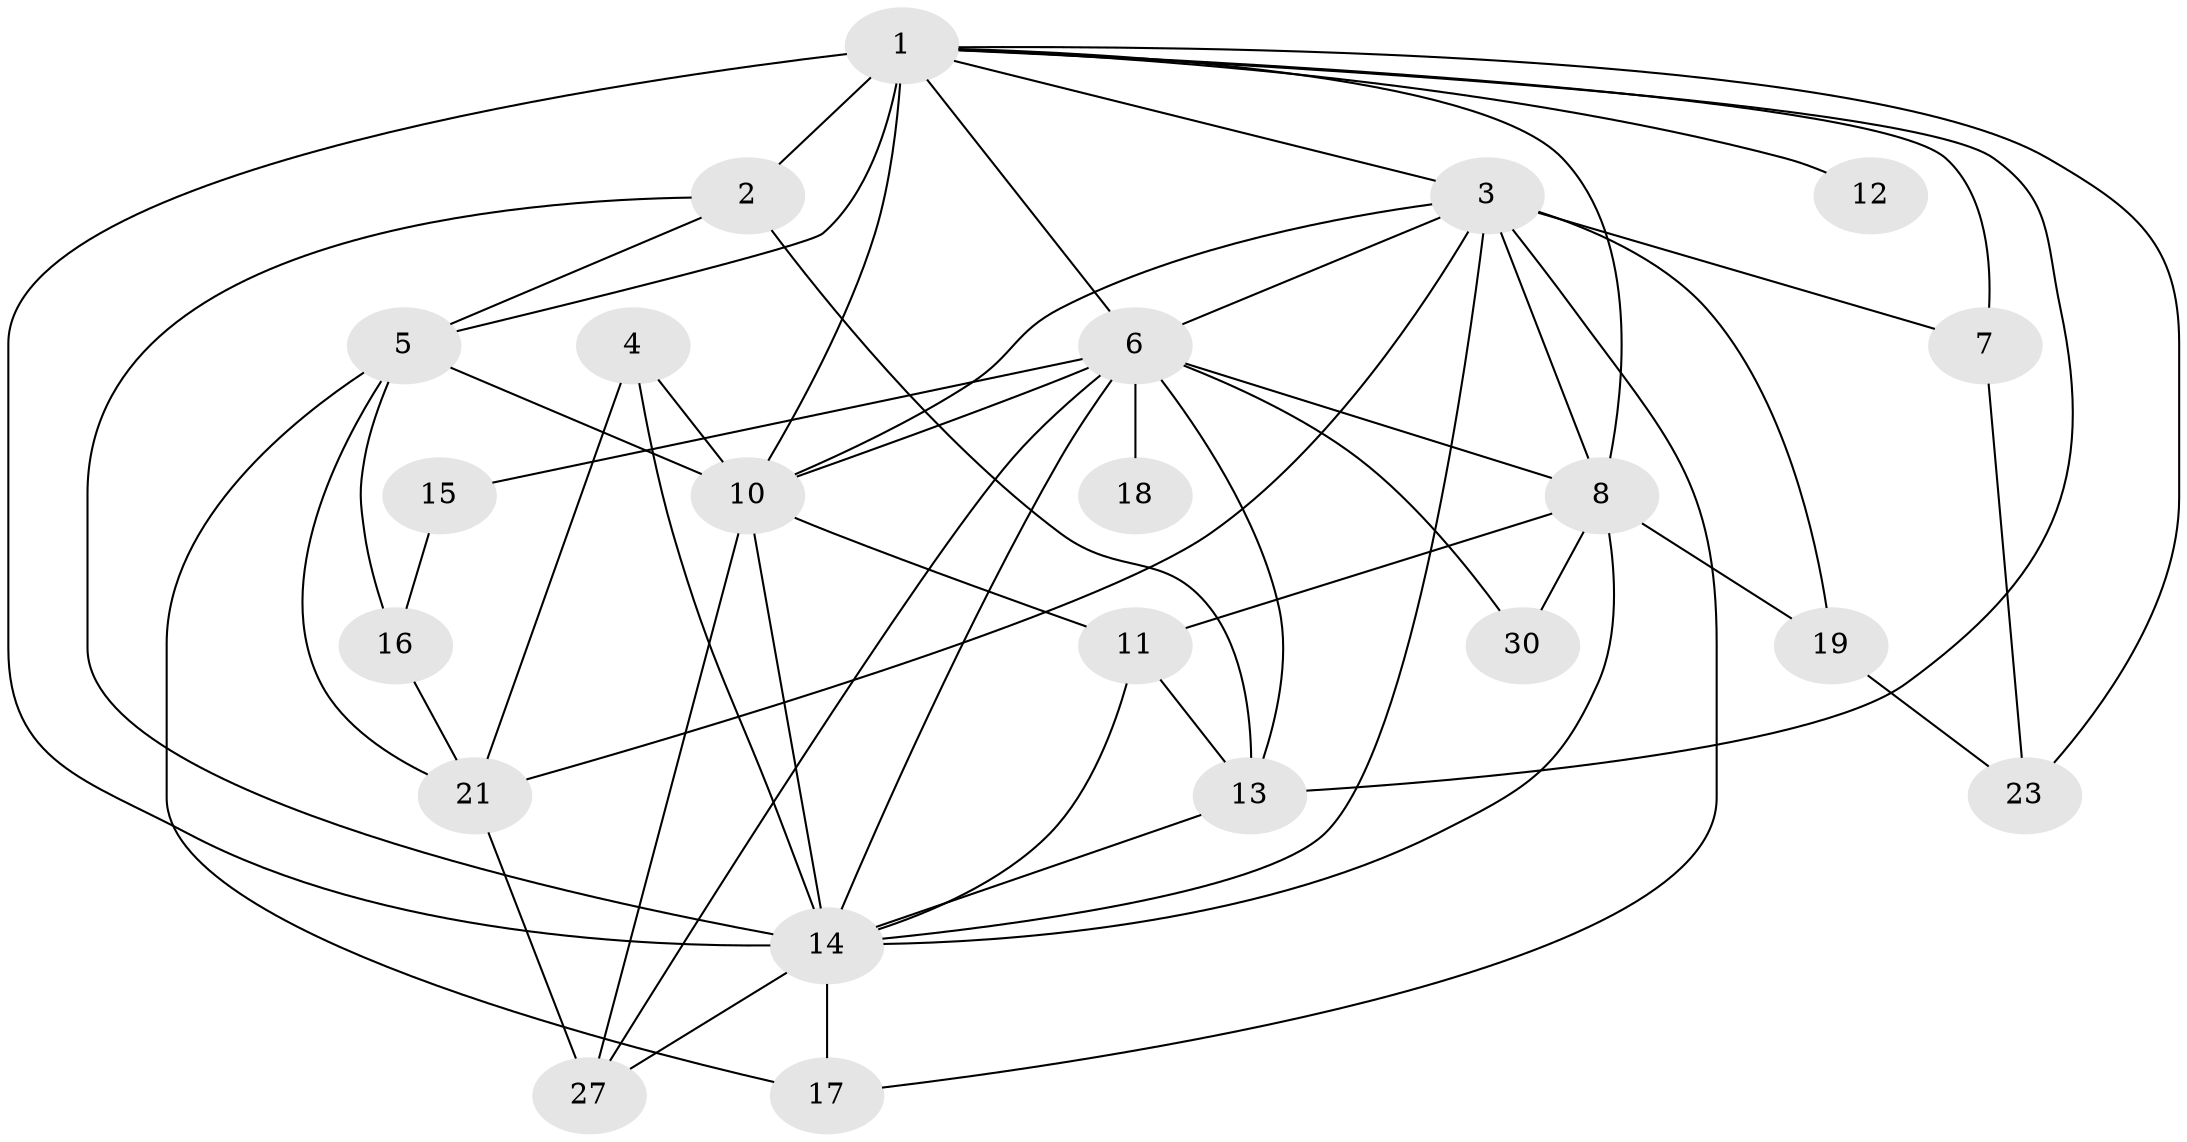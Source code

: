 // original degree distribution, {5: 0.09090909090909091, 2: 0.25252525252525254, 4: 0.09090909090909091, 3: 0.1919191919191919, 1: 0.2222222222222222, 7: 0.030303030303030304, 8: 0.010101010101010102, 6: 0.050505050505050504, 0: 0.050505050505050504, 9: 0.010101010101010102}
// Generated by graph-tools (version 1.1) at 2025/48/03/04/25 22:48:19]
// undirected, 22 vertices, 54 edges
graph export_dot {
  node [color=gray90,style=filled];
  1;
  2;
  3;
  4;
  5;
  6;
  7;
  8;
  10;
  11;
  12;
  13;
  14;
  15;
  16;
  17;
  18;
  19;
  21;
  23;
  27;
  30;
  1 -- 2 [weight=1.0];
  1 -- 3 [weight=1.0];
  1 -- 5 [weight=1.0];
  1 -- 6 [weight=1.0];
  1 -- 7 [weight=1.0];
  1 -- 8 [weight=1.0];
  1 -- 10 [weight=1.0];
  1 -- 12 [weight=1.0];
  1 -- 13 [weight=1.0];
  1 -- 14 [weight=6.0];
  1 -- 23 [weight=1.0];
  2 -- 5 [weight=1.0];
  2 -- 13 [weight=2.0];
  2 -- 14 [weight=1.0];
  3 -- 6 [weight=2.0];
  3 -- 7 [weight=1.0];
  3 -- 8 [weight=1.0];
  3 -- 10 [weight=1.0];
  3 -- 14 [weight=1.0];
  3 -- 17 [weight=2.0];
  3 -- 19 [weight=1.0];
  3 -- 21 [weight=1.0];
  4 -- 10 [weight=1.0];
  4 -- 14 [weight=2.0];
  4 -- 21 [weight=1.0];
  5 -- 10 [weight=2.0];
  5 -- 16 [weight=1.0];
  5 -- 17 [weight=2.0];
  5 -- 21 [weight=1.0];
  6 -- 8 [weight=1.0];
  6 -- 10 [weight=1.0];
  6 -- 13 [weight=2.0];
  6 -- 14 [weight=3.0];
  6 -- 15 [weight=1.0];
  6 -- 18 [weight=1.0];
  6 -- 27 [weight=1.0];
  6 -- 30 [weight=1.0];
  7 -- 23 [weight=2.0];
  8 -- 11 [weight=1.0];
  8 -- 14 [weight=1.0];
  8 -- 19 [weight=1.0];
  8 -- 30 [weight=1.0];
  10 -- 11 [weight=1.0];
  10 -- 14 [weight=1.0];
  10 -- 27 [weight=1.0];
  11 -- 13 [weight=1.0];
  11 -- 14 [weight=1.0];
  13 -- 14 [weight=1.0];
  14 -- 17 [weight=1.0];
  14 -- 27 [weight=1.0];
  15 -- 16 [weight=1.0];
  16 -- 21 [weight=2.0];
  19 -- 23 [weight=1.0];
  21 -- 27 [weight=2.0];
}
